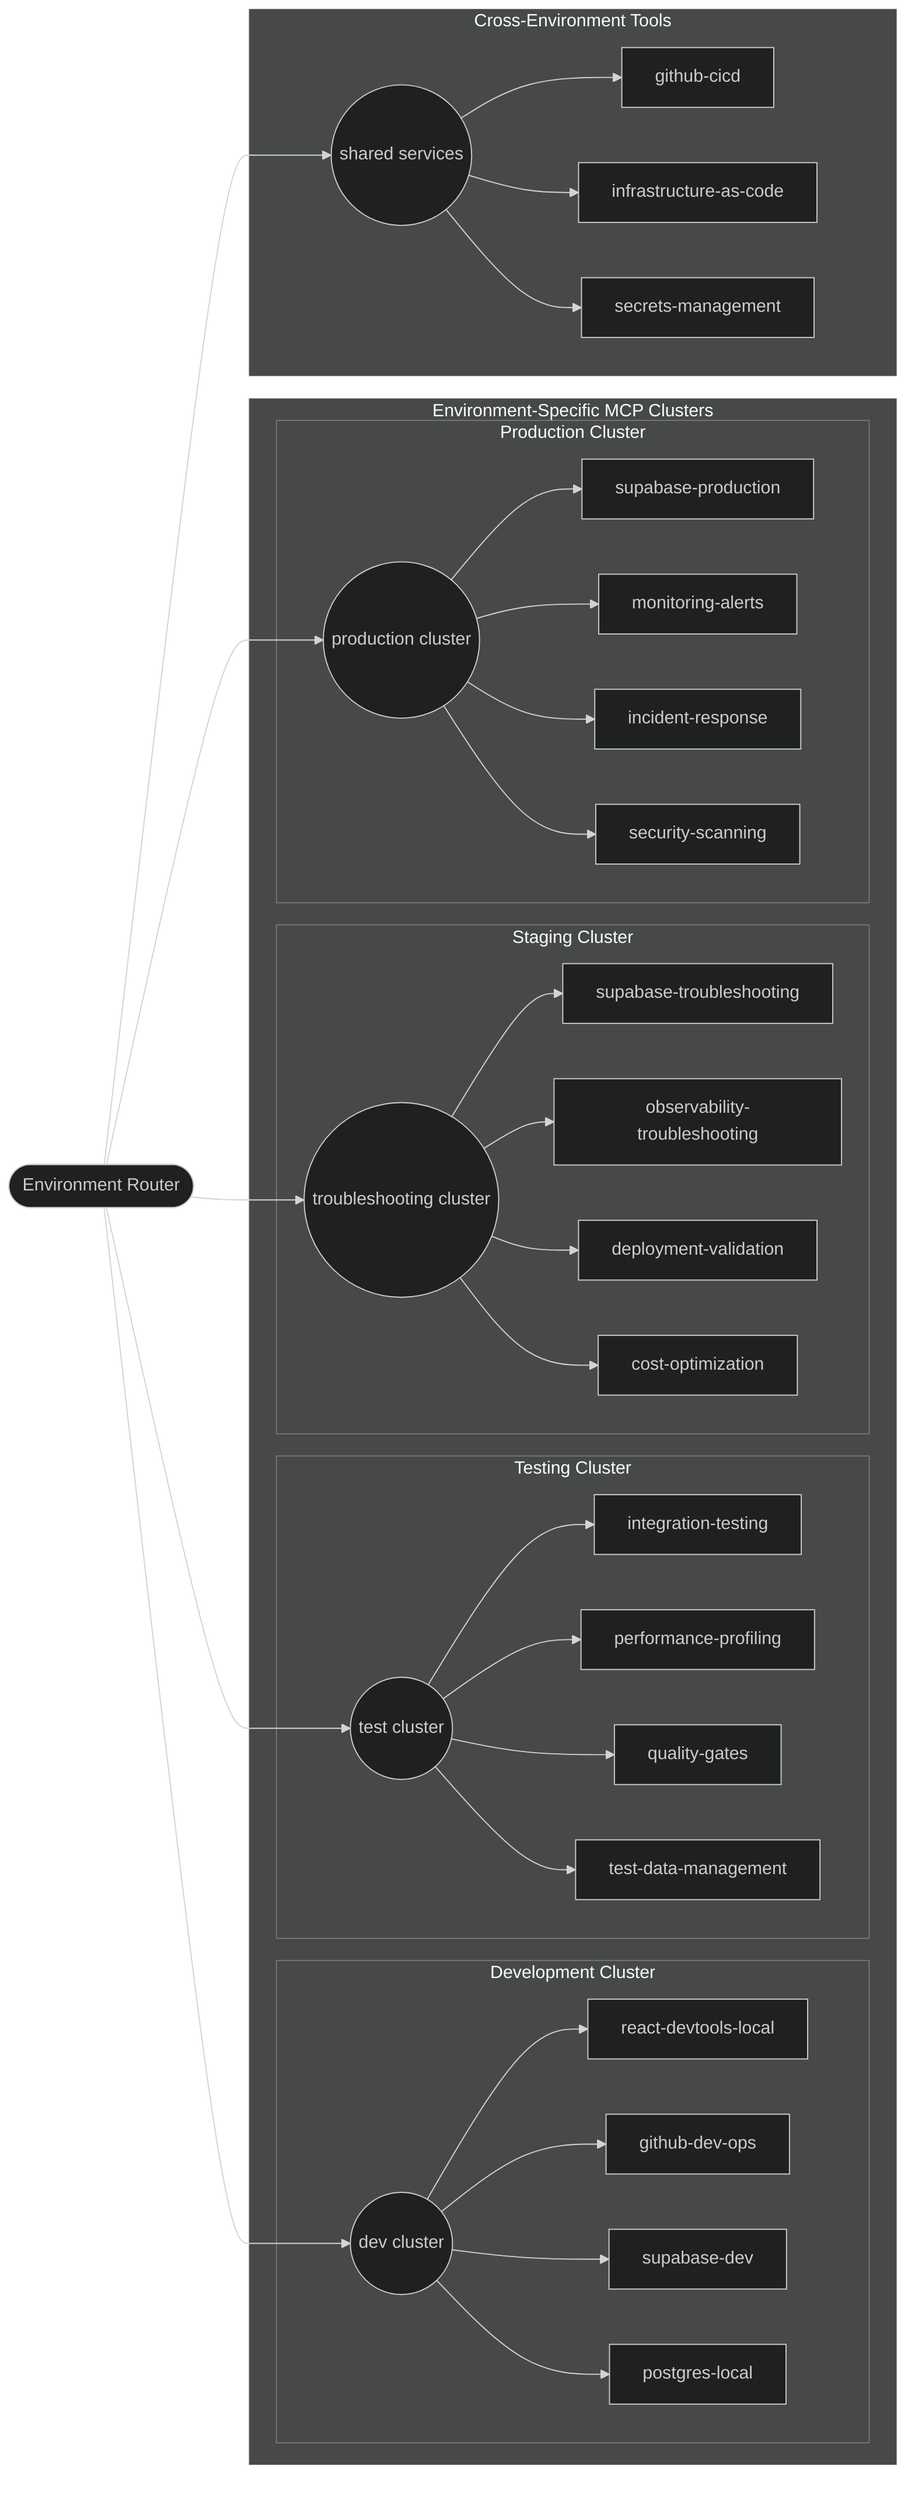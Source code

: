 %%{init: {'theme': 'dark'}}%%
flowchart LR
    ENV_ROUTER@{shape: stadium, label: "Environment Router"}

    subgraph env_clusters ["Environment-Specific MCP Clusters"]
        subgraph dev_cluster ["Development Cluster"]
            DEV_ENTRY((dev cluster))
            DEV_ENTRY --> D1[react-devtools-local]
            DEV_ENTRY --> D2[github-dev-ops]
            DEV_ENTRY --> D3[supabase-dev]
            DEV_ENTRY --> D4[postgres-local]
        end

        subgraph test_cluster ["Testing Cluster"]
            TEST_ENTRY((test cluster))
            TEST_ENTRY --> T1[integration-testing]
            TEST_ENTRY --> T2[performance-profiling]
            TEST_ENTRY --> T3[quality-gates]
            TEST_ENTRY --> T4[test-data-management]
        end

        subgraph stage_cluster ["Staging Cluster"]
            STAGE_ENTRY((troubleshooting cluster))
            STAGE_ENTRY --> S1[supabase-troubleshooting]
            STAGE_ENTRY --> S2[observability-troubleshooting]
            STAGE_ENTRY --> S3[deployment-validation]
            STAGE_ENTRY --> S4[cost-optimization]
        end

        subgraph prod_cluster ["Production Cluster"]
            PROD_ENTRY((production cluster))
            PROD_ENTRY --> P1[supabase-production]
            PROD_ENTRY --> P2[monitoring-alerts]
            PROD_ENTRY --> P3[incident-response]
            PROD_ENTRY --> P4[security-scanning]
        end
    end

    subgraph cross_tools ["Cross-Environment Tools"]
        direction TB
        CROSS_ENTRY((shared services))
        CROSS_ENTRY --> X1[github-cicd]
        CROSS_ENTRY --> X2[infrastructure-as-code]
        CROSS_ENTRY --> X3[secrets-management]
    end

    ENV_ROUTER --> DEV_ENTRY
    ENV_ROUTER --> TEST_ENTRY
    ENV_ROUTER --> STAGE_ENTRY
    ENV_ROUTER --> PROD_ENTRY
    ENV_ROUTER --> CROSS_ENTRY